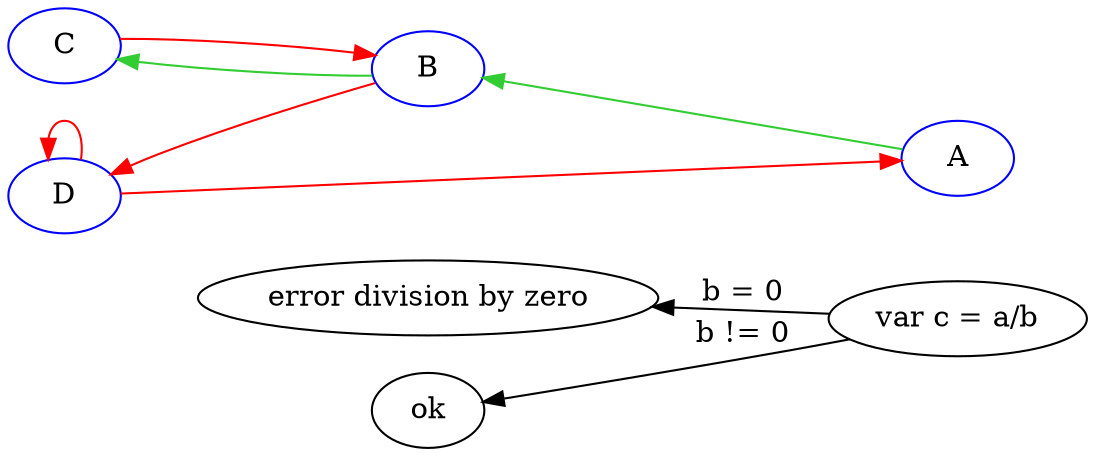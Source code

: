 digraph h{
division [label="var c = a/b"];
error [label="error division by zero"];
division -> ok [ label="b != 0" ];
division -> error [ label="b = 0"];

rankdir=RL;
node [color = "blue"];
edge [color = "red"];

A -> B -> C [color="limegreen"];
C -> B -> D -> A;
D -> D;

}


